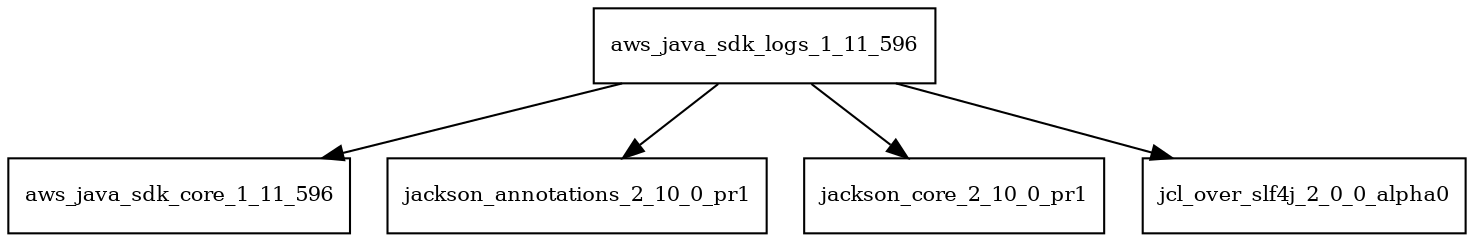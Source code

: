 digraph aws_java_sdk_logs_1_11_596_dependencies {
  node [shape = box, fontsize=10.0];
  aws_java_sdk_logs_1_11_596 -> aws_java_sdk_core_1_11_596;
  aws_java_sdk_logs_1_11_596 -> jackson_annotations_2_10_0_pr1;
  aws_java_sdk_logs_1_11_596 -> jackson_core_2_10_0_pr1;
  aws_java_sdk_logs_1_11_596 -> jcl_over_slf4j_2_0_0_alpha0;
}
